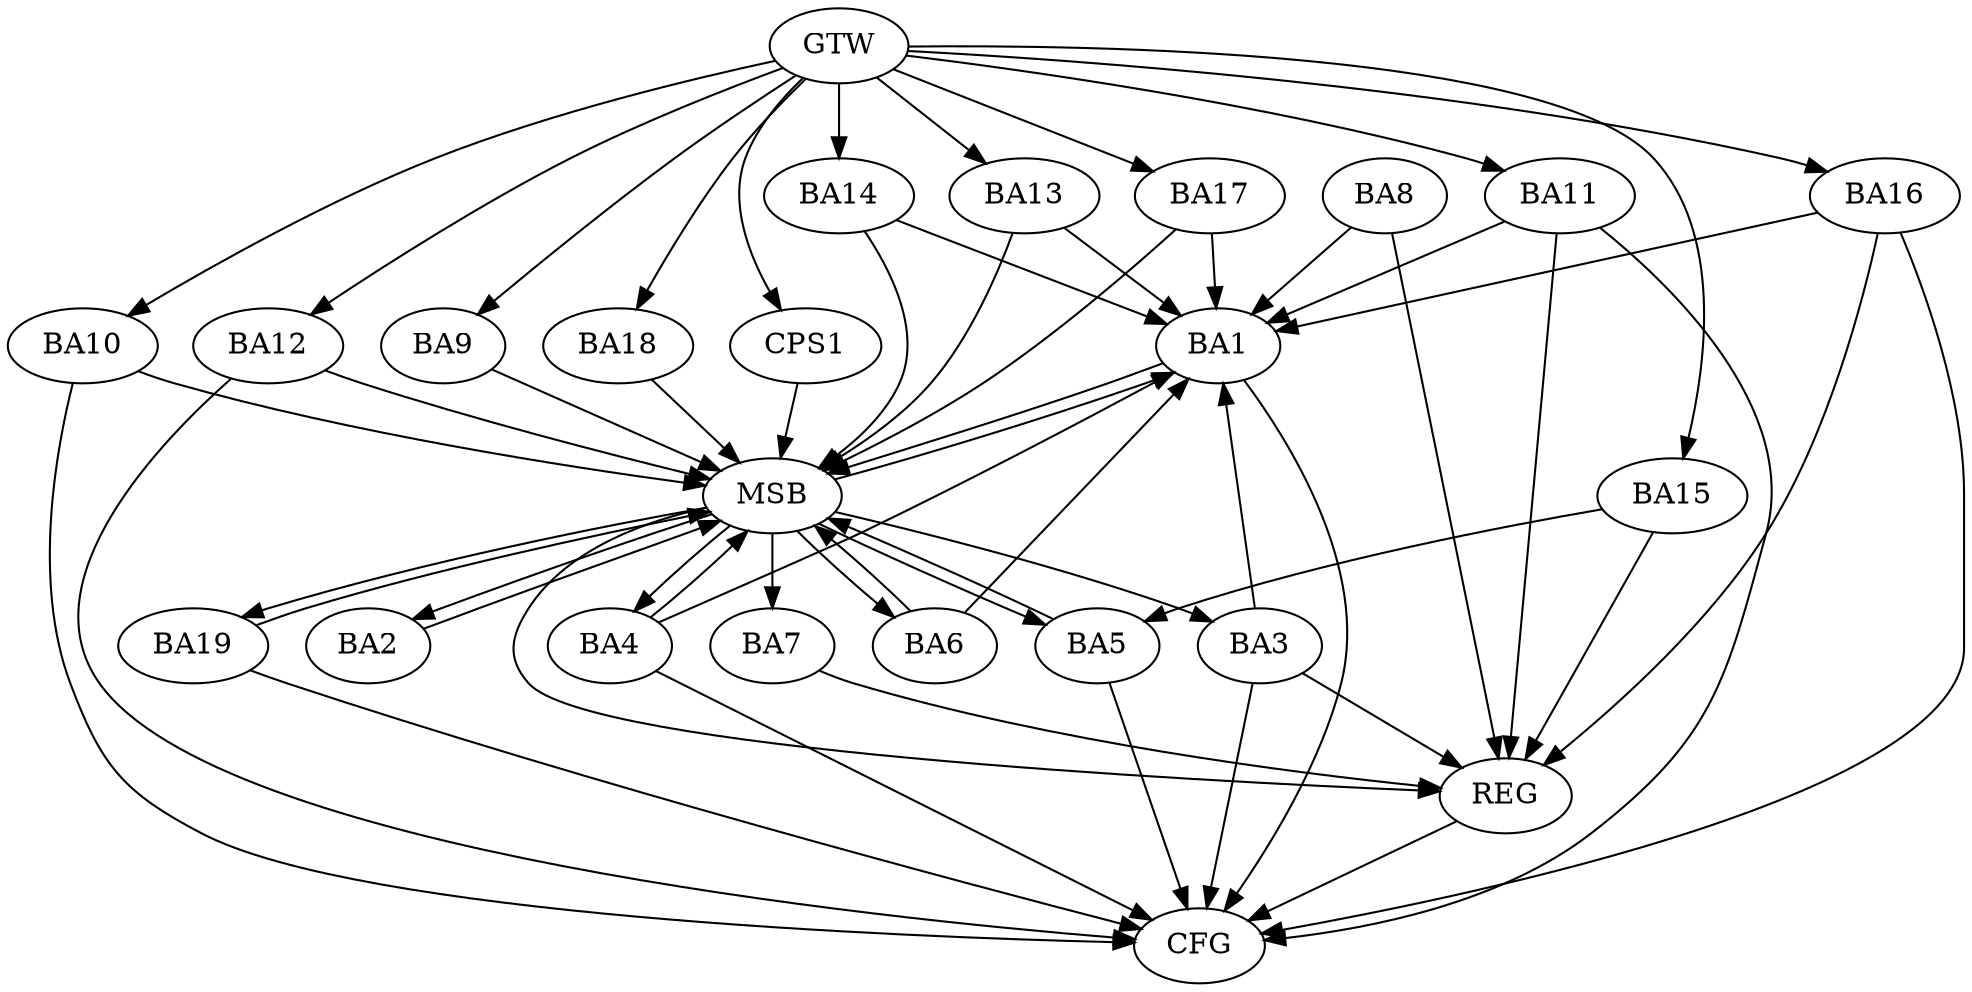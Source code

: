 strict digraph G {
  BA1 [ label="BA1" ];
  BA2 [ label="BA2" ];
  BA3 [ label="BA3" ];
  BA4 [ label="BA4" ];
  BA5 [ label="BA5" ];
  BA6 [ label="BA6" ];
  BA7 [ label="BA7" ];
  BA8 [ label="BA8" ];
  BA9 [ label="BA9" ];
  BA10 [ label="BA10" ];
  BA11 [ label="BA11" ];
  BA12 [ label="BA12" ];
  BA13 [ label="BA13" ];
  BA14 [ label="BA14" ];
  BA15 [ label="BA15" ];
  BA16 [ label="BA16" ];
  BA17 [ label="BA17" ];
  BA18 [ label="BA18" ];
  BA19 [ label="BA19" ];
  CPS1 [ label="CPS1" ];
  GTW [ label="GTW" ];
  REG [ label="REG" ];
  MSB [ label="MSB" ];
  CFG [ label="CFG" ];
  BA3 -> BA1;
  BA8 -> BA1;
  BA15 -> BA5;
  GTW -> BA9;
  GTW -> BA10;
  GTW -> BA11;
  GTW -> BA12;
  GTW -> BA13;
  GTW -> BA14;
  GTW -> BA15;
  GTW -> BA16;
  GTW -> BA17;
  GTW -> BA18;
  GTW -> CPS1;
  BA3 -> REG;
  BA7 -> REG;
  BA8 -> REG;
  BA11 -> REG;
  BA15 -> REG;
  BA16 -> REG;
  BA1 -> MSB;
  MSB -> BA2;
  MSB -> REG;
  BA2 -> MSB;
  MSB -> BA1;
  BA4 -> MSB;
  MSB -> BA3;
  BA5 -> MSB;
  BA6 -> MSB;
  BA9 -> MSB;
  MSB -> BA4;
  BA10 -> MSB;
  MSB -> BA7;
  BA12 -> MSB;
  MSB -> BA5;
  BA13 -> MSB;
  BA14 -> MSB;
  BA17 -> MSB;
  BA18 -> MSB;
  BA19 -> MSB;
  CPS1 -> MSB;
  MSB -> BA6;
  MSB -> BA19;
  BA16 -> CFG;
  BA12 -> CFG;
  BA1 -> CFG;
  BA4 -> CFG;
  BA3 -> CFG;
  BA11 -> CFG;
  BA5 -> CFG;
  BA19 -> CFG;
  BA10 -> CFG;
  REG -> CFG;
  BA11 -> BA1;
  BA13 -> BA1;
  BA6 -> BA1;
  BA4 -> BA1;
  BA14 -> BA1;
  BA16 -> BA1;
  BA17 -> BA1;
}
